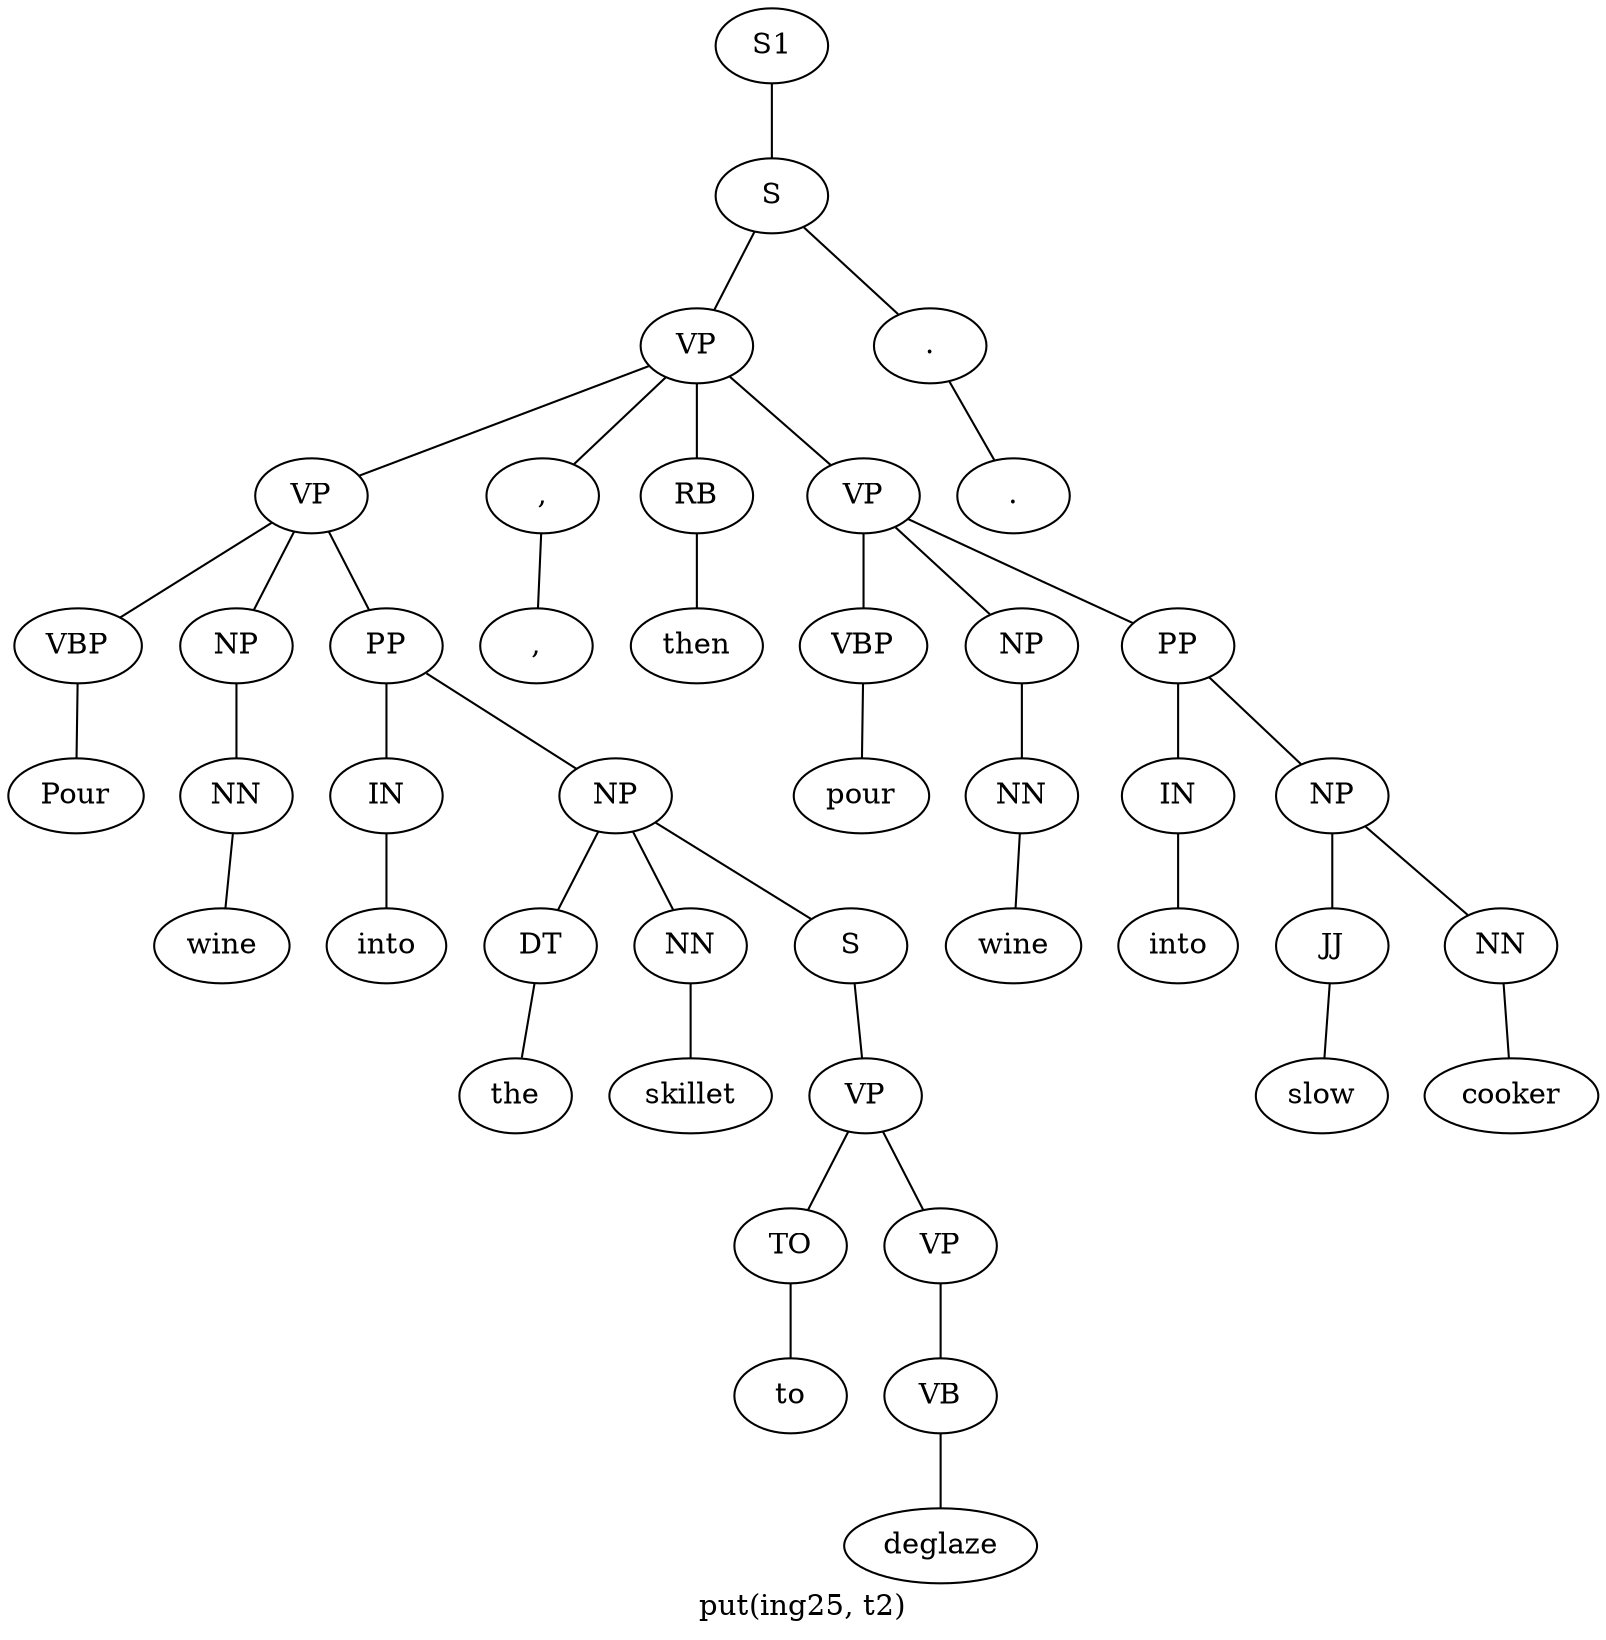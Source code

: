 graph SyntaxGraph {
	label = "put(ing25, t2)";
	Node0 [label="S1"];
	Node1 [label="S"];
	Node2 [label="VP"];
	Node3 [label="VP"];
	Node4 [label="VBP"];
	Node5 [label="Pour"];
	Node6 [label="NP"];
	Node7 [label="NN"];
	Node8 [label="wine"];
	Node9 [label="PP"];
	Node10 [label="IN"];
	Node11 [label="into"];
	Node12 [label="NP"];
	Node13 [label="DT"];
	Node14 [label="the"];
	Node15 [label="NN"];
	Node16 [label="skillet"];
	Node17 [label="S"];
	Node18 [label="VP"];
	Node19 [label="TO"];
	Node20 [label="to"];
	Node21 [label="VP"];
	Node22 [label="VB"];
	Node23 [label="deglaze"];
	Node24 [label=","];
	Node25 [label=","];
	Node26 [label="RB"];
	Node27 [label="then"];
	Node28 [label="VP"];
	Node29 [label="VBP"];
	Node30 [label="pour"];
	Node31 [label="NP"];
	Node32 [label="NN"];
	Node33 [label="wine"];
	Node34 [label="PP"];
	Node35 [label="IN"];
	Node36 [label="into"];
	Node37 [label="NP"];
	Node38 [label="JJ"];
	Node39 [label="slow"];
	Node40 [label="NN"];
	Node41 [label="cooker"];
	Node42 [label="."];
	Node43 [label="."];

	Node0 -- Node1;
	Node1 -- Node2;
	Node1 -- Node42;
	Node2 -- Node3;
	Node2 -- Node24;
	Node2 -- Node26;
	Node2 -- Node28;
	Node3 -- Node4;
	Node3 -- Node6;
	Node3 -- Node9;
	Node4 -- Node5;
	Node6 -- Node7;
	Node7 -- Node8;
	Node9 -- Node10;
	Node9 -- Node12;
	Node10 -- Node11;
	Node12 -- Node13;
	Node12 -- Node15;
	Node12 -- Node17;
	Node13 -- Node14;
	Node15 -- Node16;
	Node17 -- Node18;
	Node18 -- Node19;
	Node18 -- Node21;
	Node19 -- Node20;
	Node21 -- Node22;
	Node22 -- Node23;
	Node24 -- Node25;
	Node26 -- Node27;
	Node28 -- Node29;
	Node28 -- Node31;
	Node28 -- Node34;
	Node29 -- Node30;
	Node31 -- Node32;
	Node32 -- Node33;
	Node34 -- Node35;
	Node34 -- Node37;
	Node35 -- Node36;
	Node37 -- Node38;
	Node37 -- Node40;
	Node38 -- Node39;
	Node40 -- Node41;
	Node42 -- Node43;
}